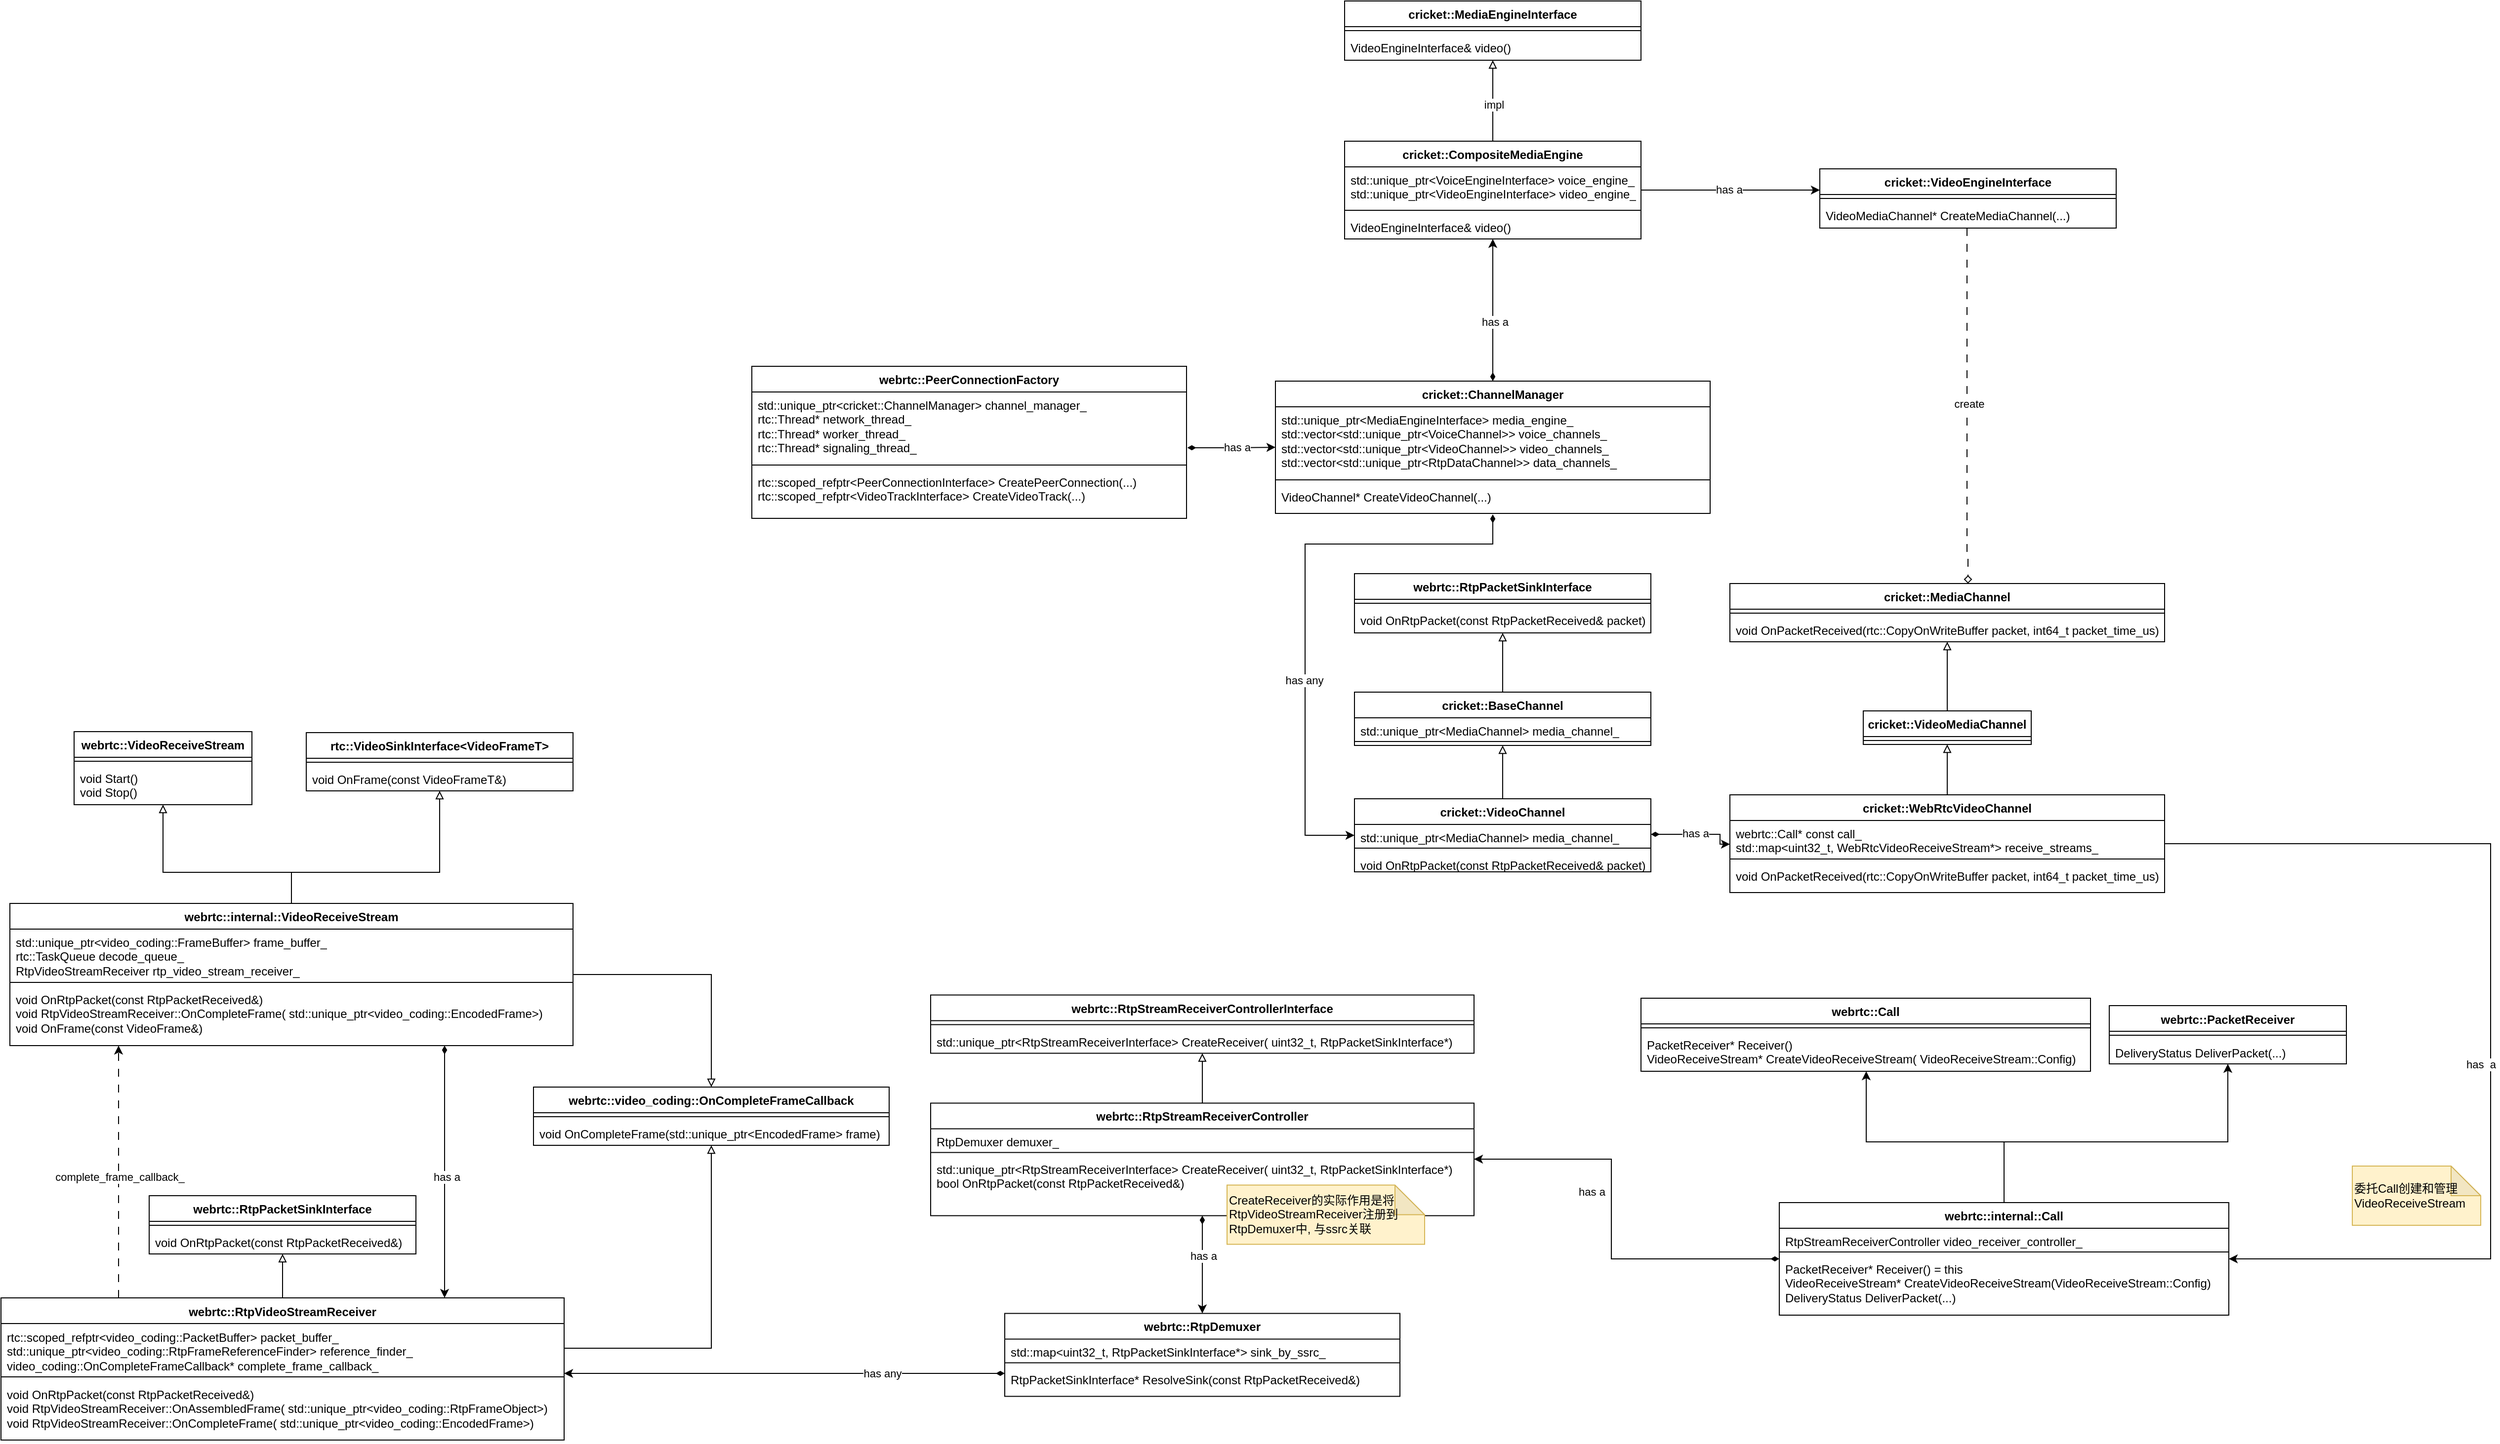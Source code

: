 <mxfile version="21.2.9" type="github">
  <diagram name="第 1 页" id="-tK0qdE_xn-idY1MhBAk">
    <mxGraphModel dx="2069" dy="1907" grid="1" gridSize="10" guides="1" tooltips="1" connect="1" arrows="1" fold="1" page="1" pageScale="1" pageWidth="827" pageHeight="1169" math="0" shadow="0">
      <root>
        <mxCell id="0" />
        <mxCell id="1" parent="0" />
        <mxCell id="V9ZXL9sI9dffzzBTyex4-1" value="webrtc::PeerConnectionFactory" style="swimlane;fontStyle=1;align=center;verticalAlign=top;childLayout=stackLayout;horizontal=1;startSize=26;horizontalStack=0;resizeParent=1;resizeParentMax=0;resizeLast=0;collapsible=1;marginBottom=0;whiteSpace=wrap;html=1;" vertex="1" parent="1">
          <mxGeometry x="80" y="170" width="440" height="154" as="geometry" />
        </mxCell>
        <mxCell id="V9ZXL9sI9dffzzBTyex4-2" value="std::unique_ptr&amp;lt;cricket::ChannelManager&amp;gt; channel_manager_&lt;br&gt;rtc::Thread* network_thread_&lt;br&gt;rtc::Thread* worker_thread_&lt;br&gt;rtc::Thread* signaling_thread_" style="text;strokeColor=none;fillColor=none;align=left;verticalAlign=top;spacingLeft=4;spacingRight=4;overflow=hidden;rotatable=0;points=[[0,0.5],[1,0.5]];portConstraint=eastwest;whiteSpace=wrap;html=1;rotation=0;" vertex="1" parent="V9ZXL9sI9dffzzBTyex4-1">
          <mxGeometry y="26" width="440" height="70" as="geometry" />
        </mxCell>
        <mxCell id="V9ZXL9sI9dffzzBTyex4-3" value="" style="line;strokeWidth=1;fillColor=none;align=left;verticalAlign=middle;spacingTop=-1;spacingLeft=3;spacingRight=3;rotatable=0;labelPosition=right;points=[];portConstraint=eastwest;strokeColor=inherit;" vertex="1" parent="V9ZXL9sI9dffzzBTyex4-1">
          <mxGeometry y="96" width="440" height="8" as="geometry" />
        </mxCell>
        <mxCell id="V9ZXL9sI9dffzzBTyex4-4" value="rtc::scoped_refptr&amp;lt;PeerConnectionInterface&amp;gt; CreatePeerConnection(...)&lt;br&gt;rtc::scoped_refptr&amp;lt;VideoTrackInterface&amp;gt; CreateVideoTrack(...)" style="text;strokeColor=none;fillColor=none;align=left;verticalAlign=top;spacingLeft=4;spacingRight=4;overflow=hidden;rotatable=0;points=[[0,0.5],[1,0.5]];portConstraint=eastwest;whiteSpace=wrap;html=1;rotation=0;" vertex="1" parent="V9ZXL9sI9dffzzBTyex4-1">
          <mxGeometry y="104" width="440" height="50" as="geometry" />
        </mxCell>
        <mxCell id="V9ZXL9sI9dffzzBTyex4-135" style="edgeStyle=orthogonalEdgeStyle;rounded=0;orthogonalLoop=1;jettySize=auto;html=1;startArrow=diamondThin;startFill=1;" edge="1" parent="1" source="V9ZXL9sI9dffzzBTyex4-5" target="V9ZXL9sI9dffzzBTyex4-123">
          <mxGeometry relative="1" as="geometry" />
        </mxCell>
        <mxCell id="V9ZXL9sI9dffzzBTyex4-136" value="has a" style="edgeLabel;html=1;align=center;verticalAlign=middle;resizable=0;points=[];" vertex="1" connectable="0" parent="V9ZXL9sI9dffzzBTyex4-135">
          <mxGeometry x="-0.146" y="-2" relative="1" as="geometry">
            <mxPoint y="1" as="offset" />
          </mxGeometry>
        </mxCell>
        <mxCell id="V9ZXL9sI9dffzzBTyex4-5" value="cricket::ChannelManager" style="swimlane;fontStyle=1;align=center;verticalAlign=top;childLayout=stackLayout;horizontal=1;startSize=26;horizontalStack=0;resizeParent=1;resizeParentMax=0;resizeLast=0;collapsible=1;marginBottom=0;whiteSpace=wrap;html=1;" vertex="1" parent="1">
          <mxGeometry x="610" y="185" width="440" height="134" as="geometry">
            <mxRectangle x="590" y="170" width="180" height="30" as="alternateBounds" />
          </mxGeometry>
        </mxCell>
        <mxCell id="V9ZXL9sI9dffzzBTyex4-6" value="std::unique_ptr&amp;lt;MediaEngineInterface&amp;gt; media_engine_&lt;br&gt;std::vector&amp;lt;std::unique_ptr&amp;lt;VoiceChannel&amp;gt;&amp;gt; voice_channels_ std::vector&amp;lt;std::unique_ptr&amp;lt;VideoChannel&amp;gt;&amp;gt; video_channels_ std::vector&amp;lt;std::unique_ptr&amp;lt;RtpDataChannel&amp;gt;&amp;gt; data_channels_" style="text;strokeColor=none;fillColor=none;align=left;verticalAlign=top;spacingLeft=4;spacingRight=4;overflow=hidden;rotatable=0;points=[[0,0.5],[1,0.5]];portConstraint=eastwest;whiteSpace=wrap;html=1;rotation=0;" vertex="1" parent="V9ZXL9sI9dffzzBTyex4-5">
          <mxGeometry y="26" width="440" height="70" as="geometry" />
        </mxCell>
        <mxCell id="V9ZXL9sI9dffzzBTyex4-7" value="" style="line;strokeWidth=1;fillColor=none;align=left;verticalAlign=middle;spacingTop=-1;spacingLeft=3;spacingRight=3;rotatable=0;labelPosition=right;points=[];portConstraint=eastwest;strokeColor=inherit;" vertex="1" parent="V9ZXL9sI9dffzzBTyex4-5">
          <mxGeometry y="96" width="440" height="8" as="geometry" />
        </mxCell>
        <mxCell id="V9ZXL9sI9dffzzBTyex4-8" value="VideoChannel* CreateVideoChannel(...)" style="text;strokeColor=none;fillColor=none;align=left;verticalAlign=top;spacingLeft=4;spacingRight=4;overflow=hidden;rotatable=0;points=[[0,0.5],[1,0.5]];portConstraint=eastwest;whiteSpace=wrap;html=1;rotation=0;" vertex="1" parent="V9ZXL9sI9dffzzBTyex4-5">
          <mxGeometry y="104" width="440" height="30" as="geometry" />
        </mxCell>
        <mxCell id="V9ZXL9sI9dffzzBTyex4-114" style="edgeStyle=orthogonalEdgeStyle;rounded=0;orthogonalLoop=1;jettySize=auto;html=1;endArrow=block;endFill=0;" edge="1" parent="1" source="V9ZXL9sI9dffzzBTyex4-9" target="V9ZXL9sI9dffzzBTyex4-26">
          <mxGeometry relative="1" as="geometry" />
        </mxCell>
        <mxCell id="V9ZXL9sI9dffzzBTyex4-9" value="cricket::BaseChannel" style="swimlane;fontStyle=1;align=center;verticalAlign=top;childLayout=stackLayout;horizontal=1;startSize=26;horizontalStack=0;resizeParent=1;resizeParentMax=0;resizeLast=0;collapsible=1;marginBottom=0;whiteSpace=wrap;html=1;rotation=0;" vertex="1" parent="1">
          <mxGeometry x="690" y="500" width="300" height="54" as="geometry">
            <mxRectangle x="590" y="170" width="180" height="30" as="alternateBounds" />
          </mxGeometry>
        </mxCell>
        <mxCell id="V9ZXL9sI9dffzzBTyex4-10" value="std::unique_ptr&amp;lt;MediaChannel&amp;gt; media_channel_" style="text;strokeColor=none;fillColor=none;align=left;verticalAlign=top;spacingLeft=4;spacingRight=4;overflow=hidden;rotatable=0;points=[[0,0.5],[1,0.5]];portConstraint=eastwest;whiteSpace=wrap;html=1;rotation=0;" vertex="1" parent="V9ZXL9sI9dffzzBTyex4-9">
          <mxGeometry y="26" width="300" height="20" as="geometry" />
        </mxCell>
        <mxCell id="V9ZXL9sI9dffzzBTyex4-11" value="" style="line;strokeWidth=1;fillColor=none;align=left;verticalAlign=middle;spacingTop=-1;spacingLeft=3;spacingRight=3;rotatable=0;labelPosition=right;points=[];portConstraint=eastwest;strokeColor=inherit;" vertex="1" parent="V9ZXL9sI9dffzzBTyex4-9">
          <mxGeometry y="46" width="300" height="8" as="geometry" />
        </mxCell>
        <mxCell id="V9ZXL9sI9dffzzBTyex4-26" value="webrtc::RtpPacketSinkInterface" style="swimlane;fontStyle=1;align=center;verticalAlign=top;childLayout=stackLayout;horizontal=1;startSize=26;horizontalStack=0;resizeParent=1;resizeParentMax=0;resizeLast=0;collapsible=1;marginBottom=0;whiteSpace=wrap;html=1;rotation=0;" vertex="1" parent="1">
          <mxGeometry x="690" y="380" width="300" height="60" as="geometry" />
        </mxCell>
        <mxCell id="V9ZXL9sI9dffzzBTyex4-28" value="" style="line;strokeWidth=1;fillColor=none;align=left;verticalAlign=middle;spacingTop=-1;spacingLeft=3;spacingRight=3;rotatable=0;labelPosition=right;points=[];portConstraint=eastwest;strokeColor=inherit;" vertex="1" parent="V9ZXL9sI9dffzzBTyex4-26">
          <mxGeometry y="26" width="300" height="8" as="geometry" />
        </mxCell>
        <mxCell id="V9ZXL9sI9dffzzBTyex4-29" value="void OnRtpPacket(const RtpPacketReceived&amp;amp; packet)" style="text;strokeColor=none;fillColor=none;align=left;verticalAlign=top;spacingLeft=4;spacingRight=4;overflow=hidden;rotatable=0;points=[[0,0.5],[1,0.5]];portConstraint=eastwest;whiteSpace=wrap;html=1;" vertex="1" parent="V9ZXL9sI9dffzzBTyex4-26">
          <mxGeometry y="34" width="300" height="26" as="geometry" />
        </mxCell>
        <mxCell id="V9ZXL9sI9dffzzBTyex4-42" value="cricket::MediaChannel" style="swimlane;fontStyle=1;align=center;verticalAlign=top;childLayout=stackLayout;horizontal=1;startSize=26;horizontalStack=0;resizeParent=1;resizeParentMax=0;resizeLast=0;collapsible=1;marginBottom=0;whiteSpace=wrap;html=1;rotation=0;" vertex="1" parent="1">
          <mxGeometry x="1070" y="390" width="440" height="59" as="geometry">
            <mxRectangle x="590" y="170" width="180" height="30" as="alternateBounds" />
          </mxGeometry>
        </mxCell>
        <mxCell id="V9ZXL9sI9dffzzBTyex4-44" value="" style="line;strokeWidth=1;fillColor=none;align=left;verticalAlign=middle;spacingTop=-1;spacingLeft=3;spacingRight=3;rotatable=0;labelPosition=right;points=[];portConstraint=eastwest;strokeColor=inherit;" vertex="1" parent="V9ZXL9sI9dffzzBTyex4-42">
          <mxGeometry y="26" width="440" height="8" as="geometry" />
        </mxCell>
        <mxCell id="V9ZXL9sI9dffzzBTyex4-45" value="void OnPacketReceived(rtc::CopyOnWriteBuffer packet, int64_t packet_time_us)" style="text;strokeColor=none;fillColor=none;align=left;verticalAlign=top;spacingLeft=4;spacingRight=4;overflow=hidden;rotatable=0;points=[[0,0.5],[1,0.5]];portConstraint=eastwest;whiteSpace=wrap;html=1;rotation=0;" vertex="1" parent="V9ZXL9sI9dffzzBTyex4-42">
          <mxGeometry y="34" width="440" height="25" as="geometry" />
        </mxCell>
        <mxCell id="V9ZXL9sI9dffzzBTyex4-145" style="edgeStyle=orthogonalEdgeStyle;rounded=0;orthogonalLoop=1;jettySize=auto;html=1;endArrow=block;endFill=0;" edge="1" parent="1" source="V9ZXL9sI9dffzzBTyex4-46" target="V9ZXL9sI9dffzzBTyex4-42">
          <mxGeometry relative="1" as="geometry" />
        </mxCell>
        <mxCell id="V9ZXL9sI9dffzzBTyex4-46" value="cricket::VideoMediaChannel" style="swimlane;fontStyle=1;align=center;verticalAlign=top;childLayout=stackLayout;horizontal=1;startSize=26;horizontalStack=0;resizeParent=1;resizeParentMax=0;resizeLast=0;collapsible=1;marginBottom=0;whiteSpace=wrap;html=1;rotation=0;" vertex="1" parent="1">
          <mxGeometry x="1205" y="519" width="170" height="34" as="geometry">
            <mxRectangle x="590" y="170" width="180" height="30" as="alternateBounds" />
          </mxGeometry>
        </mxCell>
        <mxCell id="V9ZXL9sI9dffzzBTyex4-47" value="" style="line;strokeWidth=1;fillColor=none;align=left;verticalAlign=middle;spacingTop=-1;spacingLeft=3;spacingRight=3;rotatable=0;labelPosition=right;points=[];portConstraint=eastwest;strokeColor=inherit;" vertex="1" parent="V9ZXL9sI9dffzzBTyex4-46">
          <mxGeometry y="26" width="170" height="8" as="geometry" />
        </mxCell>
        <mxCell id="V9ZXL9sI9dffzzBTyex4-55" value="webrtc::Call" style="swimlane;fontStyle=1;align=center;verticalAlign=top;childLayout=stackLayout;horizontal=1;startSize=26;horizontalStack=0;resizeParent=1;resizeParentMax=0;resizeLast=0;collapsible=1;marginBottom=0;whiteSpace=wrap;html=1;rotation=0;" vertex="1" parent="1">
          <mxGeometry x="980" y="810" width="455" height="74" as="geometry">
            <mxRectangle x="590" y="170" width="180" height="30" as="alternateBounds" />
          </mxGeometry>
        </mxCell>
        <mxCell id="V9ZXL9sI9dffzzBTyex4-56" value="" style="line;strokeWidth=1;fillColor=none;align=left;verticalAlign=middle;spacingTop=-1;spacingLeft=3;spacingRight=3;rotatable=0;labelPosition=right;points=[];portConstraint=eastwest;strokeColor=inherit;" vertex="1" parent="V9ZXL9sI9dffzzBTyex4-55">
          <mxGeometry y="26" width="455" height="8" as="geometry" />
        </mxCell>
        <mxCell id="V9ZXL9sI9dffzzBTyex4-57" value="PacketReceiver* Receiver()&lt;br&gt;VideoReceiveStream* CreateVideoReceiveStream( VideoReceiveStream::Config)" style="text;strokeColor=none;fillColor=none;align=left;verticalAlign=top;spacingLeft=4;spacingRight=4;overflow=hidden;rotatable=0;points=[[0,0.5],[1,0.5]];portConstraint=eastwest;whiteSpace=wrap;html=1;rotation=0;" vertex="1" parent="V9ZXL9sI9dffzzBTyex4-55">
          <mxGeometry y="34" width="455" height="40" as="geometry" />
        </mxCell>
        <mxCell id="V9ZXL9sI9dffzzBTyex4-143" style="edgeStyle=orthogonalEdgeStyle;rounded=0;orthogonalLoop=1;jettySize=auto;html=1;endArrow=block;endFill=0;" edge="1" parent="1" source="V9ZXL9sI9dffzzBTyex4-61" target="V9ZXL9sI9dffzzBTyex4-46">
          <mxGeometry relative="1" as="geometry" />
        </mxCell>
        <mxCell id="V9ZXL9sI9dffzzBTyex4-189" style="edgeStyle=orthogonalEdgeStyle;rounded=0;orthogonalLoop=1;jettySize=auto;html=1;" edge="1" parent="1" source="V9ZXL9sI9dffzzBTyex4-61" target="V9ZXL9sI9dffzzBTyex4-71">
          <mxGeometry relative="1" as="geometry">
            <Array as="points">
              <mxPoint x="1840" y="654" />
              <mxPoint x="1840" y="1074" />
            </Array>
          </mxGeometry>
        </mxCell>
        <mxCell id="V9ZXL9sI9dffzzBTyex4-190" value="has&amp;nbsp; a" style="edgeLabel;html=1;align=center;verticalAlign=middle;resizable=0;points=[];" vertex="1" connectable="0" parent="V9ZXL9sI9dffzzBTyex4-189">
          <mxGeometry x="0.092" y="-1" relative="1" as="geometry">
            <mxPoint x="-9" y="-1" as="offset" />
          </mxGeometry>
        </mxCell>
        <mxCell id="V9ZXL9sI9dffzzBTyex4-61" value="cricket::WebRtcVideoChannel" style="swimlane;fontStyle=1;align=center;verticalAlign=top;childLayout=stackLayout;horizontal=1;startSize=26;horizontalStack=0;resizeParent=1;resizeParentMax=0;resizeLast=0;collapsible=1;marginBottom=0;whiteSpace=wrap;html=1;" vertex="1" parent="1">
          <mxGeometry x="1070" y="604" width="440" height="99" as="geometry">
            <mxRectangle x="590" y="170" width="180" height="30" as="alternateBounds" />
          </mxGeometry>
        </mxCell>
        <mxCell id="V9ZXL9sI9dffzzBTyex4-62" value="webrtc::Call* const call_&lt;br&gt;std::map&amp;lt;uint32_t, WebRtcVideoReceiveStream*&amp;gt; receive_streams_" style="text;strokeColor=none;fillColor=none;align=left;verticalAlign=top;spacingLeft=4;spacingRight=4;overflow=hidden;rotatable=0;points=[[0,0.5],[1,0.5]];portConstraint=eastwest;whiteSpace=wrap;html=1;rotation=0;" vertex="1" parent="V9ZXL9sI9dffzzBTyex4-61">
          <mxGeometry y="26" width="440" height="35" as="geometry" />
        </mxCell>
        <mxCell id="V9ZXL9sI9dffzzBTyex4-63" value="" style="line;strokeWidth=1;fillColor=none;align=left;verticalAlign=middle;spacingTop=-1;spacingLeft=3;spacingRight=3;rotatable=0;labelPosition=right;points=[];portConstraint=eastwest;strokeColor=inherit;" vertex="1" parent="V9ZXL9sI9dffzzBTyex4-61">
          <mxGeometry y="61" width="440" height="8" as="geometry" />
        </mxCell>
        <mxCell id="V9ZXL9sI9dffzzBTyex4-64" value="void OnPacketReceived(rtc::CopyOnWriteBuffer packet, int64_t packet_time_us)" style="text;strokeColor=none;fillColor=none;align=left;verticalAlign=top;spacingLeft=4;spacingRight=4;overflow=hidden;rotatable=0;points=[[0,0.5],[1,0.5]];portConstraint=eastwest;whiteSpace=wrap;html=1;rotation=0;" vertex="1" parent="V9ZXL9sI9dffzzBTyex4-61">
          <mxGeometry y="69" width="440" height="30" as="geometry" />
        </mxCell>
        <mxCell id="V9ZXL9sI9dffzzBTyex4-68" value="webrtc::PacketReceiver" style="swimlane;fontStyle=1;align=center;verticalAlign=top;childLayout=stackLayout;horizontal=1;startSize=26;horizontalStack=0;resizeParent=1;resizeParentMax=0;resizeLast=0;collapsible=1;marginBottom=0;whiteSpace=wrap;html=1;rotation=0;" vertex="1" parent="1">
          <mxGeometry x="1454" y="817.5" width="240" height="59" as="geometry">
            <mxRectangle x="590" y="170" width="180" height="30" as="alternateBounds" />
          </mxGeometry>
        </mxCell>
        <mxCell id="V9ZXL9sI9dffzzBTyex4-69" value="" style="line;strokeWidth=1;fillColor=none;align=left;verticalAlign=middle;spacingTop=-1;spacingLeft=3;spacingRight=3;rotatable=0;labelPosition=right;points=[];portConstraint=eastwest;strokeColor=inherit;" vertex="1" parent="V9ZXL9sI9dffzzBTyex4-68">
          <mxGeometry y="26" width="240" height="8" as="geometry" />
        </mxCell>
        <mxCell id="V9ZXL9sI9dffzzBTyex4-70" value="DeliveryStatus DeliverPacket(...)" style="text;strokeColor=none;fillColor=none;align=left;verticalAlign=top;spacingLeft=4;spacingRight=4;overflow=hidden;rotatable=0;points=[[0,0.5],[1,0.5]];portConstraint=eastwest;whiteSpace=wrap;html=1;rotation=0;" vertex="1" parent="V9ZXL9sI9dffzzBTyex4-68">
          <mxGeometry y="34" width="240" height="25" as="geometry" />
        </mxCell>
        <mxCell id="V9ZXL9sI9dffzzBTyex4-175" style="edgeStyle=orthogonalEdgeStyle;rounded=0;orthogonalLoop=1;jettySize=auto;html=1;" edge="1" parent="1" source="V9ZXL9sI9dffzzBTyex4-71" target="V9ZXL9sI9dffzzBTyex4-55">
          <mxGeometry relative="1" as="geometry">
            <Array as="points">
              <mxPoint x="1348" y="955.5" />
              <mxPoint x="1208" y="955.5" />
            </Array>
          </mxGeometry>
        </mxCell>
        <mxCell id="V9ZXL9sI9dffzzBTyex4-176" style="edgeStyle=orthogonalEdgeStyle;rounded=0;orthogonalLoop=1;jettySize=auto;html=1;" edge="1" parent="1" source="V9ZXL9sI9dffzzBTyex4-71" target="V9ZXL9sI9dffzzBTyex4-68">
          <mxGeometry relative="1" as="geometry">
            <Array as="points">
              <mxPoint x="1348" y="955.5" />
              <mxPoint x="1574" y="955.5" />
            </Array>
          </mxGeometry>
        </mxCell>
        <mxCell id="V9ZXL9sI9dffzzBTyex4-187" style="edgeStyle=orthogonalEdgeStyle;rounded=0;orthogonalLoop=1;jettySize=auto;html=1;startArrow=diamondThin;startFill=1;" edge="1" parent="1" source="V9ZXL9sI9dffzzBTyex4-71" target="V9ZXL9sI9dffzzBTyex4-81">
          <mxGeometry relative="1" as="geometry">
            <Array as="points">
              <mxPoint x="950" y="1074" />
              <mxPoint x="950" y="973" />
            </Array>
          </mxGeometry>
        </mxCell>
        <mxCell id="V9ZXL9sI9dffzzBTyex4-188" value="has a" style="edgeLabel;html=1;align=center;verticalAlign=middle;resizable=0;points=[];" vertex="1" connectable="0" parent="V9ZXL9sI9dffzzBTyex4-187">
          <mxGeometry x="0.164" relative="1" as="geometry">
            <mxPoint x="-20" as="offset" />
          </mxGeometry>
        </mxCell>
        <mxCell id="V9ZXL9sI9dffzzBTyex4-71" value="webrtc::internal::Call" style="swimlane;fontStyle=1;align=center;verticalAlign=top;childLayout=stackLayout;horizontal=1;startSize=26;horizontalStack=0;resizeParent=1;resizeParentMax=0;resizeLast=0;collapsible=1;marginBottom=0;whiteSpace=wrap;html=1;rotation=0;" vertex="1" parent="1">
          <mxGeometry x="1120" y="1017" width="455" height="114" as="geometry">
            <mxRectangle x="590" y="170" width="180" height="30" as="alternateBounds" />
          </mxGeometry>
        </mxCell>
        <mxCell id="V9ZXL9sI9dffzzBTyex4-72" value="RtpStreamReceiverController video_receiver_controller_" style="text;strokeColor=none;fillColor=none;align=left;verticalAlign=top;spacingLeft=4;spacingRight=4;overflow=hidden;rotatable=0;points=[[0,0.5],[1,0.5]];portConstraint=eastwest;whiteSpace=wrap;html=1;rotation=0;" vertex="1" parent="V9ZXL9sI9dffzzBTyex4-71">
          <mxGeometry y="26" width="455" height="20" as="geometry" />
        </mxCell>
        <mxCell id="V9ZXL9sI9dffzzBTyex4-73" value="" style="line;strokeWidth=1;fillColor=none;align=left;verticalAlign=middle;spacingTop=-1;spacingLeft=3;spacingRight=3;rotatable=0;labelPosition=right;points=[];portConstraint=eastwest;strokeColor=inherit;" vertex="1" parent="V9ZXL9sI9dffzzBTyex4-71">
          <mxGeometry y="46" width="455" height="8" as="geometry" />
        </mxCell>
        <mxCell id="V9ZXL9sI9dffzzBTyex4-74" value="PacketReceiver* Receiver() = this&lt;br style=&quot;border-color: var(--border-color);&quot;&gt;VideoReceiveStream* CreateVideoReceiveStream(VideoReceiveStream::Config)&lt;br style=&quot;border-color: var(--border-color);&quot;&gt;DeliveryStatus DeliverPacket(...)" style="text;strokeColor=none;fillColor=none;align=left;verticalAlign=top;spacingLeft=4;spacingRight=4;overflow=hidden;rotatable=0;points=[[0,0.5],[1,0.5]];portConstraint=eastwest;whiteSpace=wrap;html=1;rotation=0;" vertex="1" parent="V9ZXL9sI9dffzzBTyex4-71">
          <mxGeometry y="54" width="455" height="60" as="geometry" />
        </mxCell>
        <mxCell id="V9ZXL9sI9dffzzBTyex4-75" value="webrtc::RtpStreamReceiverControllerInterface" style="swimlane;fontStyle=1;align=center;verticalAlign=top;childLayout=stackLayout;horizontal=1;startSize=26;horizontalStack=0;resizeParent=1;resizeParentMax=0;resizeLast=0;collapsible=1;marginBottom=0;whiteSpace=wrap;html=1;rotation=0;" vertex="1" parent="1">
          <mxGeometry x="261" y="806.75" width="550" height="59" as="geometry">
            <mxRectangle x="590" y="170" width="180" height="30" as="alternateBounds" />
          </mxGeometry>
        </mxCell>
        <mxCell id="V9ZXL9sI9dffzzBTyex4-76" value="" style="line;strokeWidth=1;fillColor=none;align=left;verticalAlign=middle;spacingTop=-1;spacingLeft=3;spacingRight=3;rotatable=0;labelPosition=right;points=[];portConstraint=eastwest;strokeColor=inherit;" vertex="1" parent="V9ZXL9sI9dffzzBTyex4-75">
          <mxGeometry y="26" width="550" height="8" as="geometry" />
        </mxCell>
        <mxCell id="V9ZXL9sI9dffzzBTyex4-77" value="std::unique_ptr&amp;lt;RtpStreamReceiverInterface&amp;gt; CreateReceiver( uint32_t, RtpPacketSinkInterface*)" style="text;strokeColor=none;fillColor=none;align=left;verticalAlign=top;spacingLeft=4;spacingRight=4;overflow=hidden;rotatable=0;points=[[0,0.5],[1,0.5]];portConstraint=eastwest;whiteSpace=wrap;html=1;rotation=0;" vertex="1" parent="V9ZXL9sI9dffzzBTyex4-75">
          <mxGeometry y="34" width="550" height="25" as="geometry" />
        </mxCell>
        <mxCell id="V9ZXL9sI9dffzzBTyex4-170" style="edgeStyle=orthogonalEdgeStyle;rounded=0;orthogonalLoop=1;jettySize=auto;html=1;endArrow=block;endFill=0;" edge="1" parent="1" source="V9ZXL9sI9dffzzBTyex4-81" target="V9ZXL9sI9dffzzBTyex4-75">
          <mxGeometry relative="1" as="geometry" />
        </mxCell>
        <mxCell id="V9ZXL9sI9dffzzBTyex4-182" style="edgeStyle=orthogonalEdgeStyle;rounded=0;orthogonalLoop=1;jettySize=auto;html=1;startArrow=diamondThin;startFill=1;endArrow=classic;endFill=1;" edge="1" parent="1" source="V9ZXL9sI9dffzzBTyex4-81" target="V9ZXL9sI9dffzzBTyex4-178">
          <mxGeometry relative="1" as="geometry" />
        </mxCell>
        <mxCell id="V9ZXL9sI9dffzzBTyex4-183" value="has a" style="edgeLabel;html=1;align=center;verticalAlign=middle;resizable=0;points=[];" vertex="1" connectable="0" parent="V9ZXL9sI9dffzzBTyex4-182">
          <mxGeometry x="-0.213" y="1" relative="1" as="geometry">
            <mxPoint y="1" as="offset" />
          </mxGeometry>
        </mxCell>
        <mxCell id="V9ZXL9sI9dffzzBTyex4-81" value="webrtc::RtpStreamReceiverController" style="swimlane;fontStyle=1;align=center;verticalAlign=top;childLayout=stackLayout;horizontal=1;startSize=26;horizontalStack=0;resizeParent=1;resizeParentMax=0;resizeLast=0;collapsible=1;marginBottom=0;whiteSpace=wrap;html=1;rotation=0;" vertex="1" parent="1">
          <mxGeometry x="261" y="916.25" width="550" height="114" as="geometry">
            <mxRectangle x="590" y="170" width="180" height="30" as="alternateBounds" />
          </mxGeometry>
        </mxCell>
        <mxCell id="V9ZXL9sI9dffzzBTyex4-82" value="RtpDemuxer demuxer_" style="text;strokeColor=none;fillColor=none;align=left;verticalAlign=top;spacingLeft=4;spacingRight=4;overflow=hidden;rotatable=0;points=[[0,0.5],[1,0.5]];portConstraint=eastwest;whiteSpace=wrap;html=1;rotation=0;" vertex="1" parent="V9ZXL9sI9dffzzBTyex4-81">
          <mxGeometry y="26" width="550" height="20" as="geometry" />
        </mxCell>
        <mxCell id="V9ZXL9sI9dffzzBTyex4-83" value="" style="line;strokeWidth=1;fillColor=none;align=left;verticalAlign=middle;spacingTop=-1;spacingLeft=3;spacingRight=3;rotatable=0;labelPosition=right;points=[];portConstraint=eastwest;strokeColor=inherit;" vertex="1" parent="V9ZXL9sI9dffzzBTyex4-81">
          <mxGeometry y="46" width="550" height="8" as="geometry" />
        </mxCell>
        <mxCell id="V9ZXL9sI9dffzzBTyex4-84" value="std::unique_ptr&amp;lt;RtpStreamReceiverInterface&amp;gt; CreateReceiver( uint32_t, RtpPacketSinkInterface*)&lt;br&gt;bool OnRtpPacket(const RtpPacketReceived&amp;amp;)" style="text;strokeColor=none;fillColor=none;align=left;verticalAlign=top;spacingLeft=4;spacingRight=4;overflow=hidden;rotatable=0;points=[[0,0.5],[1,0.5]];portConstraint=eastwest;whiteSpace=wrap;html=1;rotation=0;" vertex="1" parent="V9ZXL9sI9dffzzBTyex4-81">
          <mxGeometry y="54" width="550" height="60" as="geometry" />
        </mxCell>
        <mxCell id="V9ZXL9sI9dffzzBTyex4-88" value="&lt;div style=&quot;&quot;&gt;&lt;span style=&quot;background-color: initial;&quot;&gt;CreateReceiver的实际作用是将&lt;/span&gt;&lt;/div&gt;RtpVideoStreamReceiver注册到RtpDemuxer中, 与ssrc关联" style="shape=note;whiteSpace=wrap;html=1;backgroundOutline=1;darkOpacity=0.05;rotation=0;align=left;fillColor=#fff2cc;strokeColor=#d6b656;" vertex="1" parent="1">
          <mxGeometry x="561" y="999.25" width="200" height="60" as="geometry" />
        </mxCell>
        <mxCell id="V9ZXL9sI9dffzzBTyex4-89" value="webrtc::RtpPacketSinkInterface" style="swimlane;fontStyle=1;align=center;verticalAlign=top;childLayout=stackLayout;horizontal=1;startSize=26;horizontalStack=0;resizeParent=1;resizeParentMax=0;resizeLast=0;collapsible=1;marginBottom=0;whiteSpace=wrap;html=1;rotation=0;" vertex="1" parent="1">
          <mxGeometry x="-530" y="1010" width="270" height="59" as="geometry">
            <mxRectangle x="590" y="170" width="180" height="30" as="alternateBounds" />
          </mxGeometry>
        </mxCell>
        <mxCell id="V9ZXL9sI9dffzzBTyex4-90" value="" style="line;strokeWidth=1;fillColor=none;align=left;verticalAlign=middle;spacingTop=-1;spacingLeft=3;spacingRight=3;rotatable=0;labelPosition=right;points=[];portConstraint=eastwest;strokeColor=inherit;" vertex="1" parent="V9ZXL9sI9dffzzBTyex4-89">
          <mxGeometry y="26" width="270" height="8" as="geometry" />
        </mxCell>
        <mxCell id="V9ZXL9sI9dffzzBTyex4-91" value="void OnRtpPacket(const RtpPacketReceived&amp;amp;)" style="text;strokeColor=none;fillColor=none;align=left;verticalAlign=top;spacingLeft=4;spacingRight=4;overflow=hidden;rotatable=0;points=[[0,0.5],[1,0.5]];portConstraint=eastwest;whiteSpace=wrap;html=1;rotation=0;" vertex="1" parent="V9ZXL9sI9dffzzBTyex4-89">
          <mxGeometry y="34" width="270" height="25" as="geometry" />
        </mxCell>
        <mxCell id="V9ZXL9sI9dffzzBTyex4-199" style="edgeStyle=orthogonalEdgeStyle;rounded=0;orthogonalLoop=1;jettySize=auto;html=1;endArrow=block;endFill=0;" edge="1" parent="1" source="V9ZXL9sI9dffzzBTyex4-92" target="V9ZXL9sI9dffzzBTyex4-89">
          <mxGeometry relative="1" as="geometry" />
        </mxCell>
        <mxCell id="V9ZXL9sI9dffzzBTyex4-200" style="edgeStyle=orthogonalEdgeStyle;rounded=0;orthogonalLoop=1;jettySize=auto;html=1;dashed=1;dashPattern=8 8;" edge="1" parent="1" source="V9ZXL9sI9dffzzBTyex4-92" target="V9ZXL9sI9dffzzBTyex4-97">
          <mxGeometry relative="1" as="geometry">
            <Array as="points">
              <mxPoint x="-561" y="880" />
              <mxPoint x="-561" y="880" />
            </Array>
          </mxGeometry>
        </mxCell>
        <mxCell id="V9ZXL9sI9dffzzBTyex4-201" value="complete_frame_callback_" style="edgeLabel;html=1;align=center;verticalAlign=middle;resizable=0;points=[];" vertex="1" connectable="0" parent="V9ZXL9sI9dffzzBTyex4-200">
          <mxGeometry x="-0.036" y="-1" relative="1" as="geometry">
            <mxPoint as="offset" />
          </mxGeometry>
        </mxCell>
        <mxCell id="V9ZXL9sI9dffzzBTyex4-92" value="webrtc::RtpVideoStreamReceiver" style="swimlane;fontStyle=1;align=center;verticalAlign=top;childLayout=stackLayout;horizontal=1;startSize=26;horizontalStack=0;resizeParent=1;resizeParentMax=0;resizeLast=0;collapsible=1;marginBottom=0;whiteSpace=wrap;html=1;rotation=0;" vertex="1" parent="1">
          <mxGeometry x="-680" y="1113.5" width="570" height="144" as="geometry">
            <mxRectangle x="590" y="170" width="180" height="30" as="alternateBounds" />
          </mxGeometry>
        </mxCell>
        <mxCell id="V9ZXL9sI9dffzzBTyex4-93" value="rtc::scoped_refptr&amp;lt;video_coding::PacketBuffer&amp;gt; packet_buffer_&lt;br&gt;std::unique_ptr&amp;lt;video_coding::RtpFrameReferenceFinder&amp;gt; reference_finder_&lt;br&gt;video_coding::OnCompleteFrameCallback* complete_frame_callback_" style="text;strokeColor=none;fillColor=none;align=left;verticalAlign=top;spacingLeft=4;spacingRight=4;overflow=hidden;rotatable=0;points=[[0,0.5],[1,0.5]];portConstraint=eastwest;whiteSpace=wrap;html=1;rotation=0;" vertex="1" parent="V9ZXL9sI9dffzzBTyex4-92">
          <mxGeometry y="26" width="570" height="50" as="geometry" />
        </mxCell>
        <mxCell id="V9ZXL9sI9dffzzBTyex4-94" value="" style="line;strokeWidth=1;fillColor=none;align=left;verticalAlign=middle;spacingTop=-1;spacingLeft=3;spacingRight=3;rotatable=0;labelPosition=right;points=[];portConstraint=eastwest;strokeColor=inherit;" vertex="1" parent="V9ZXL9sI9dffzzBTyex4-92">
          <mxGeometry y="76" width="570" height="8" as="geometry" />
        </mxCell>
        <mxCell id="V9ZXL9sI9dffzzBTyex4-95" value="void OnRtpPacket(const RtpPacketReceived&amp;amp;)&lt;br&gt;void RtpVideoStreamReceiver::OnAssembledFrame( std::unique_ptr&amp;lt;video_coding::RtpFrameObject&amp;gt;)&lt;br&gt;void RtpVideoStreamReceiver::OnCompleteFrame( std::unique_ptr&amp;lt;video_coding::EncodedFrame&amp;gt;)" style="text;strokeColor=none;fillColor=none;align=left;verticalAlign=top;spacingLeft=4;spacingRight=4;overflow=hidden;rotatable=0;points=[[0,0.5],[1,0.5]];portConstraint=eastwest;whiteSpace=wrap;html=1;rotation=0;" vertex="1" parent="V9ZXL9sI9dffzzBTyex4-92">
          <mxGeometry y="84" width="570" height="60" as="geometry" />
        </mxCell>
        <mxCell id="V9ZXL9sI9dffzzBTyex4-159" style="edgeStyle=orthogonalEdgeStyle;rounded=0;orthogonalLoop=1;jettySize=auto;html=1;endArrow=block;endFill=0;" edge="1" parent="1" source="V9ZXL9sI9dffzzBTyex4-97" target="V9ZXL9sI9dffzzBTyex4-149">
          <mxGeometry relative="1" as="geometry">
            <Array as="points">
              <mxPoint x="-386" y="682.5" />
              <mxPoint x="-516" y="682.5" />
            </Array>
          </mxGeometry>
        </mxCell>
        <mxCell id="V9ZXL9sI9dffzzBTyex4-162" style="edgeStyle=orthogonalEdgeStyle;rounded=0;orthogonalLoop=1;jettySize=auto;html=1;endArrow=block;endFill=0;" edge="1" parent="1" source="V9ZXL9sI9dffzzBTyex4-97" target="V9ZXL9sI9dffzzBTyex4-104">
          <mxGeometry relative="1" as="geometry">
            <Array as="points">
              <mxPoint x="-386" y="682.5" />
              <mxPoint x="-236" y="682.5" />
            </Array>
          </mxGeometry>
        </mxCell>
        <mxCell id="V9ZXL9sI9dffzzBTyex4-202" style="edgeStyle=orthogonalEdgeStyle;rounded=0;orthogonalLoop=1;jettySize=auto;html=1;startArrow=diamondThin;startFill=1;" edge="1" parent="1" source="V9ZXL9sI9dffzzBTyex4-97" target="V9ZXL9sI9dffzzBTyex4-92">
          <mxGeometry relative="1" as="geometry">
            <Array as="points">
              <mxPoint x="-231" y="860" />
              <mxPoint x="-231" y="860" />
            </Array>
          </mxGeometry>
        </mxCell>
        <mxCell id="V9ZXL9sI9dffzzBTyex4-203" value="has a" style="edgeLabel;html=1;align=center;verticalAlign=middle;resizable=0;points=[];" vertex="1" connectable="0" parent="V9ZXL9sI9dffzzBTyex4-202">
          <mxGeometry x="0.036" y="2" relative="1" as="geometry">
            <mxPoint as="offset" />
          </mxGeometry>
        </mxCell>
        <mxCell id="V9ZXL9sI9dffzzBTyex4-204" style="edgeStyle=orthogonalEdgeStyle;rounded=0;orthogonalLoop=1;jettySize=auto;html=1;endArrow=block;endFill=0;" edge="1" parent="1" source="V9ZXL9sI9dffzzBTyex4-97" target="V9ZXL9sI9dffzzBTyex4-101">
          <mxGeometry relative="1" as="geometry">
            <Array as="points">
              <mxPoint x="39" y="786" />
            </Array>
          </mxGeometry>
        </mxCell>
        <mxCell id="V9ZXL9sI9dffzzBTyex4-97" value="webrtc::internal::VideoReceiveStream" style="swimlane;fontStyle=1;align=center;verticalAlign=top;childLayout=stackLayout;horizontal=1;startSize=26;horizontalStack=0;resizeParent=1;resizeParentMax=0;resizeLast=0;collapsible=1;marginBottom=0;whiteSpace=wrap;html=1;rotation=0;" vertex="1" parent="1">
          <mxGeometry x="-671" y="714" width="570" height="144" as="geometry">
            <mxRectangle x="590" y="170" width="180" height="30" as="alternateBounds" />
          </mxGeometry>
        </mxCell>
        <mxCell id="V9ZXL9sI9dffzzBTyex4-98" value="std::unique_ptr&amp;lt;video_coding::FrameBuffer&amp;gt; frame_buffer_&lt;br&gt;rtc::TaskQueue decode_queue_&lt;br&gt;RtpVideoStreamReceiver rtp_video_stream_receiver_" style="text;strokeColor=none;fillColor=none;align=left;verticalAlign=top;spacingLeft=4;spacingRight=4;overflow=hidden;rotatable=0;points=[[0,0.5],[1,0.5]];portConstraint=eastwest;whiteSpace=wrap;html=1;rotation=0;" vertex="1" parent="V9ZXL9sI9dffzzBTyex4-97">
          <mxGeometry y="26" width="570" height="50" as="geometry" />
        </mxCell>
        <mxCell id="V9ZXL9sI9dffzzBTyex4-99" value="" style="line;strokeWidth=1;fillColor=none;align=left;verticalAlign=middle;spacingTop=-1;spacingLeft=3;spacingRight=3;rotatable=0;labelPosition=right;points=[];portConstraint=eastwest;strokeColor=inherit;" vertex="1" parent="V9ZXL9sI9dffzzBTyex4-97">
          <mxGeometry y="76" width="570" height="8" as="geometry" />
        </mxCell>
        <mxCell id="V9ZXL9sI9dffzzBTyex4-100" value="void OnRtpPacket(const RtpPacketReceived&amp;amp;)&lt;br&gt;void RtpVideoStreamReceiver::OnCompleteFrame( std::unique_ptr&amp;lt;video_coding::EncodedFrame&amp;gt;)&lt;br&gt;void OnFrame(const VideoFrame&amp;amp;)" style="text;strokeColor=none;fillColor=none;align=left;verticalAlign=top;spacingLeft=4;spacingRight=4;overflow=hidden;rotatable=0;points=[[0,0.5],[1,0.5]];portConstraint=eastwest;whiteSpace=wrap;html=1;rotation=0;" vertex="1" parent="V9ZXL9sI9dffzzBTyex4-97">
          <mxGeometry y="84" width="570" height="60" as="geometry" />
        </mxCell>
        <mxCell id="V9ZXL9sI9dffzzBTyex4-101" value="webrtc::video_coding::OnCompleteFrameCallback" style="swimlane;fontStyle=1;align=center;verticalAlign=top;childLayout=stackLayout;horizontal=1;startSize=26;horizontalStack=0;resizeParent=1;resizeParentMax=0;resizeLast=0;collapsible=1;marginBottom=0;whiteSpace=wrap;html=1;rotation=0;" vertex="1" parent="1">
          <mxGeometry x="-141" y="900" width="360" height="59" as="geometry">
            <mxRectangle x="590" y="170" width="180" height="30" as="alternateBounds" />
          </mxGeometry>
        </mxCell>
        <mxCell id="V9ZXL9sI9dffzzBTyex4-102" value="" style="line;strokeWidth=1;fillColor=none;align=left;verticalAlign=middle;spacingTop=-1;spacingLeft=3;spacingRight=3;rotatable=0;labelPosition=right;points=[];portConstraint=eastwest;strokeColor=inherit;" vertex="1" parent="V9ZXL9sI9dffzzBTyex4-101">
          <mxGeometry y="26" width="360" height="8" as="geometry" />
        </mxCell>
        <mxCell id="V9ZXL9sI9dffzzBTyex4-103" value="void OnCompleteFrame(std::unique_ptr&amp;lt;EncodedFrame&amp;gt; frame)" style="text;strokeColor=none;fillColor=none;align=left;verticalAlign=top;spacingLeft=4;spacingRight=4;overflow=hidden;rotatable=0;points=[[0,0.5],[1,0.5]];portConstraint=eastwest;whiteSpace=wrap;html=1;rotation=0;" vertex="1" parent="V9ZXL9sI9dffzzBTyex4-101">
          <mxGeometry y="34" width="360" height="25" as="geometry" />
        </mxCell>
        <mxCell id="V9ZXL9sI9dffzzBTyex4-104" value="rtc::VideoSinkInterface&amp;lt;VideoFrameT&amp;gt;" style="swimlane;fontStyle=1;align=center;verticalAlign=top;childLayout=stackLayout;horizontal=1;startSize=26;horizontalStack=0;resizeParent=1;resizeParentMax=0;resizeLast=0;collapsible=1;marginBottom=0;whiteSpace=wrap;html=1;rotation=0;" vertex="1" parent="1">
          <mxGeometry x="-371" y="541" width="270" height="59" as="geometry">
            <mxRectangle x="590" y="170" width="180" height="30" as="alternateBounds" />
          </mxGeometry>
        </mxCell>
        <mxCell id="V9ZXL9sI9dffzzBTyex4-105" value="" style="line;strokeWidth=1;fillColor=none;align=left;verticalAlign=middle;spacingTop=-1;spacingLeft=3;spacingRight=3;rotatable=0;labelPosition=right;points=[];portConstraint=eastwest;strokeColor=inherit;" vertex="1" parent="V9ZXL9sI9dffzzBTyex4-104">
          <mxGeometry y="26" width="270" height="8" as="geometry" />
        </mxCell>
        <mxCell id="V9ZXL9sI9dffzzBTyex4-106" value="void OnFrame(const VideoFrameT&amp;amp;)" style="text;strokeColor=none;fillColor=none;align=left;verticalAlign=top;spacingLeft=4;spacingRight=4;overflow=hidden;rotatable=0;points=[[0,0.5],[1,0.5]];portConstraint=eastwest;whiteSpace=wrap;html=1;rotation=0;" vertex="1" parent="V9ZXL9sI9dffzzBTyex4-104">
          <mxGeometry y="34" width="270" height="25" as="geometry" />
        </mxCell>
        <mxCell id="V9ZXL9sI9dffzzBTyex4-107" style="edgeStyle=orthogonalEdgeStyle;rounded=0;orthogonalLoop=1;jettySize=auto;html=1;exitX=1.002;exitY=0.807;exitDx=0;exitDy=0;exitPerimeter=0;endArrow=classic;endFill=1;startArrow=diamondThin;startFill=1;strokeColor=#000000;" edge="1" parent="1" source="V9ZXL9sI9dffzzBTyex4-2" target="V9ZXL9sI9dffzzBTyex4-5">
          <mxGeometry relative="1" as="geometry" />
        </mxCell>
        <mxCell id="V9ZXL9sI9dffzzBTyex4-108" value="has a" style="edgeLabel;html=1;align=center;verticalAlign=middle;resizable=0;points=[];" vertex="1" connectable="0" parent="V9ZXL9sI9dffzzBTyex4-107">
          <mxGeometry x="0.124" y="1" relative="1" as="geometry">
            <mxPoint y="1" as="offset" />
          </mxGeometry>
        </mxCell>
        <mxCell id="V9ZXL9sI9dffzzBTyex4-113" style="edgeStyle=orthogonalEdgeStyle;rounded=0;orthogonalLoop=1;jettySize=auto;html=1;endArrow=block;endFill=0;" edge="1" parent="1" source="V9ZXL9sI9dffzzBTyex4-109" target="V9ZXL9sI9dffzzBTyex4-9">
          <mxGeometry relative="1" as="geometry" />
        </mxCell>
        <mxCell id="V9ZXL9sI9dffzzBTyex4-109" value="cricket::VideoChannel" style="swimlane;fontStyle=1;align=center;verticalAlign=top;childLayout=stackLayout;horizontal=1;startSize=26;horizontalStack=0;resizeParent=1;resizeParentMax=0;resizeLast=0;collapsible=1;marginBottom=0;whiteSpace=wrap;html=1;rotation=0;" vertex="1" parent="1">
          <mxGeometry x="690" y="608" width="300" height="74" as="geometry">
            <mxRectangle x="590" y="170" width="180" height="30" as="alternateBounds" />
          </mxGeometry>
        </mxCell>
        <mxCell id="V9ZXL9sI9dffzzBTyex4-110" value="std::unique_ptr&amp;lt;MediaChannel&amp;gt; media_channel_" style="text;strokeColor=none;fillColor=none;align=left;verticalAlign=top;spacingLeft=4;spacingRight=4;overflow=hidden;rotatable=0;points=[[0,0.5],[1,0.5]];portConstraint=eastwest;whiteSpace=wrap;html=1;rotation=0;" vertex="1" parent="V9ZXL9sI9dffzzBTyex4-109">
          <mxGeometry y="26" width="300" height="20" as="geometry" />
        </mxCell>
        <mxCell id="V9ZXL9sI9dffzzBTyex4-111" value="" style="line;strokeWidth=1;fillColor=none;align=left;verticalAlign=middle;spacingTop=-1;spacingLeft=3;spacingRight=3;rotatable=0;labelPosition=right;points=[];portConstraint=eastwest;strokeColor=inherit;" vertex="1" parent="V9ZXL9sI9dffzzBTyex4-109">
          <mxGeometry y="46" width="300" height="8" as="geometry" />
        </mxCell>
        <mxCell id="V9ZXL9sI9dffzzBTyex4-112" value="void OnRtpPacket(const RtpPacketReceived&amp;amp; packet)" style="text;strokeColor=none;fillColor=none;align=left;verticalAlign=top;spacingLeft=4;spacingRight=4;overflow=hidden;rotatable=0;points=[[0,0.5],[1,0.5]];portConstraint=eastwest;whiteSpace=wrap;html=1;rotation=0;" vertex="1" parent="V9ZXL9sI9dffzzBTyex4-109">
          <mxGeometry y="54" width="300" height="20" as="geometry" />
        </mxCell>
        <mxCell id="V9ZXL9sI9dffzzBTyex4-115" style="edgeStyle=orthogonalEdgeStyle;rounded=0;orthogonalLoop=1;jettySize=auto;html=1;endArrow=classic;endFill=1;startArrow=diamondThin;startFill=1;" edge="1" parent="1" target="V9ZXL9sI9dffzzBTyex4-109">
          <mxGeometry relative="1" as="geometry">
            <mxPoint x="830" y="320" as="sourcePoint" />
            <Array as="points">
              <mxPoint x="830" y="350" />
              <mxPoint x="640" y="350" />
              <mxPoint x="640" y="645" />
            </Array>
          </mxGeometry>
        </mxCell>
        <mxCell id="V9ZXL9sI9dffzzBTyex4-116" value="has any" style="edgeLabel;html=1;align=center;verticalAlign=middle;resizable=0;points=[];" vertex="1" connectable="0" parent="V9ZXL9sI9dffzzBTyex4-115">
          <mxGeometry x="0.061" y="-1" relative="1" as="geometry">
            <mxPoint y="58" as="offset" />
          </mxGeometry>
        </mxCell>
        <mxCell id="V9ZXL9sI9dffzzBTyex4-117" value="cricket::MediaEngineInterface" style="swimlane;fontStyle=1;align=center;verticalAlign=top;childLayout=stackLayout;horizontal=1;startSize=26;horizontalStack=0;resizeParent=1;resizeParentMax=0;resizeLast=0;collapsible=1;marginBottom=0;whiteSpace=wrap;html=1;rotation=0;" vertex="1" parent="1">
          <mxGeometry x="680" y="-200" width="300" height="60" as="geometry" />
        </mxCell>
        <mxCell id="V9ZXL9sI9dffzzBTyex4-118" value="" style="line;strokeWidth=1;fillColor=none;align=left;verticalAlign=middle;spacingTop=-1;spacingLeft=3;spacingRight=3;rotatable=0;labelPosition=right;points=[];portConstraint=eastwest;strokeColor=inherit;" vertex="1" parent="V9ZXL9sI9dffzzBTyex4-117">
          <mxGeometry y="26" width="300" height="8" as="geometry" />
        </mxCell>
        <mxCell id="V9ZXL9sI9dffzzBTyex4-119" value="VideoEngineInterface&amp;amp;&amp;nbsp;video()" style="text;strokeColor=none;fillColor=none;align=left;verticalAlign=top;spacingLeft=4;spacingRight=4;overflow=hidden;rotatable=0;points=[[0,0.5],[1,0.5]];portConstraint=eastwest;whiteSpace=wrap;html=1;" vertex="1" parent="V9ZXL9sI9dffzzBTyex4-117">
          <mxGeometry y="34" width="300" height="26" as="geometry" />
        </mxCell>
        <mxCell id="V9ZXL9sI9dffzzBTyex4-137" style="edgeStyle=orthogonalEdgeStyle;rounded=0;orthogonalLoop=1;jettySize=auto;html=1;endArrow=block;endFill=0;" edge="1" parent="1" source="V9ZXL9sI9dffzzBTyex4-123" target="V9ZXL9sI9dffzzBTyex4-117">
          <mxGeometry relative="1" as="geometry" />
        </mxCell>
        <mxCell id="V9ZXL9sI9dffzzBTyex4-138" value="impl" style="edgeLabel;html=1;align=center;verticalAlign=middle;resizable=0;points=[];" vertex="1" connectable="0" parent="V9ZXL9sI9dffzzBTyex4-137">
          <mxGeometry x="-0.085" y="-1" relative="1" as="geometry">
            <mxPoint as="offset" />
          </mxGeometry>
        </mxCell>
        <mxCell id="V9ZXL9sI9dffzzBTyex4-153" style="edgeStyle=orthogonalEdgeStyle;rounded=0;orthogonalLoop=1;jettySize=auto;html=1;" edge="1" parent="1" source="V9ZXL9sI9dffzzBTyex4-123" target="V9ZXL9sI9dffzzBTyex4-127">
          <mxGeometry relative="1" as="geometry">
            <Array as="points">
              <mxPoint x="1110" y="-8" />
              <mxPoint x="1110" y="-8" />
            </Array>
          </mxGeometry>
        </mxCell>
        <mxCell id="V9ZXL9sI9dffzzBTyex4-154" value="has a" style="edgeLabel;html=1;align=center;verticalAlign=middle;resizable=0;points=[];" vertex="1" connectable="0" parent="V9ZXL9sI9dffzzBTyex4-153">
          <mxGeometry x="-0.135" y="1" relative="1" as="geometry">
            <mxPoint x="10" as="offset" />
          </mxGeometry>
        </mxCell>
        <mxCell id="V9ZXL9sI9dffzzBTyex4-123" value="cricket::CompositeMediaEngine" style="swimlane;fontStyle=1;align=center;verticalAlign=top;childLayout=stackLayout;horizontal=1;startSize=26;horizontalStack=0;resizeParent=1;resizeParentMax=0;resizeLast=0;collapsible=1;marginBottom=0;whiteSpace=wrap;html=1;rotation=0;" vertex="1" parent="1">
          <mxGeometry x="680" y="-58" width="300" height="99" as="geometry">
            <mxRectangle x="590" y="170" width="180" height="30" as="alternateBounds" />
          </mxGeometry>
        </mxCell>
        <mxCell id="V9ZXL9sI9dffzzBTyex4-124" value="std::unique_ptr&amp;lt;VoiceEngineInterface&amp;gt; voice_engine_&lt;br&gt;std::unique_ptr&amp;lt;VideoEngineInterface&amp;gt; video_engine_" style="text;strokeColor=none;fillColor=none;align=left;verticalAlign=top;spacingLeft=4;spacingRight=4;overflow=hidden;rotatable=0;points=[[0,0.5],[1,0.5]];portConstraint=eastwest;whiteSpace=wrap;html=1;rotation=0;" vertex="1" parent="V9ZXL9sI9dffzzBTyex4-123">
          <mxGeometry y="26" width="300" height="40" as="geometry" />
        </mxCell>
        <mxCell id="V9ZXL9sI9dffzzBTyex4-125" value="" style="line;strokeWidth=1;fillColor=none;align=left;verticalAlign=middle;spacingTop=-1;spacingLeft=3;spacingRight=3;rotatable=0;labelPosition=right;points=[];portConstraint=eastwest;strokeColor=inherit;" vertex="1" parent="V9ZXL9sI9dffzzBTyex4-123">
          <mxGeometry y="66" width="300" height="8" as="geometry" />
        </mxCell>
        <mxCell id="V9ZXL9sI9dffzzBTyex4-126" value="VideoEngineInterface&amp;amp;&amp;nbsp;video()" style="text;strokeColor=none;fillColor=none;align=left;verticalAlign=top;spacingLeft=4;spacingRight=4;overflow=hidden;rotatable=0;points=[[0,0.5],[1,0.5]];portConstraint=eastwest;whiteSpace=wrap;html=1;rotation=0;" vertex="1" parent="V9ZXL9sI9dffzzBTyex4-123">
          <mxGeometry y="74" width="300" height="25" as="geometry" />
        </mxCell>
        <mxCell id="V9ZXL9sI9dffzzBTyex4-155" style="edgeStyle=orthogonalEdgeStyle;rounded=0;orthogonalLoop=1;jettySize=auto;html=1;dashed=1;dashPattern=8 8;endArrow=diamond;endFill=0;" edge="1" parent="1" source="V9ZXL9sI9dffzzBTyex4-127" target="V9ZXL9sI9dffzzBTyex4-42">
          <mxGeometry relative="1" as="geometry">
            <Array as="points">
              <mxPoint x="1310" y="361" />
              <mxPoint x="1311" y="361" />
            </Array>
          </mxGeometry>
        </mxCell>
        <mxCell id="V9ZXL9sI9dffzzBTyex4-156" value="create" style="edgeLabel;html=1;align=center;verticalAlign=middle;resizable=0;points=[];" vertex="1" connectable="0" parent="V9ZXL9sI9dffzzBTyex4-155">
          <mxGeometry x="-0.02" y="2" relative="1" as="geometry">
            <mxPoint y="1" as="offset" />
          </mxGeometry>
        </mxCell>
        <mxCell id="V9ZXL9sI9dffzzBTyex4-127" value="cricket::VideoEngineInterface" style="swimlane;fontStyle=1;align=center;verticalAlign=top;childLayout=stackLayout;horizontal=1;startSize=26;horizontalStack=0;resizeParent=1;resizeParentMax=0;resizeLast=0;collapsible=1;marginBottom=0;whiteSpace=wrap;html=1;rotation=0;" vertex="1" parent="1">
          <mxGeometry x="1161" y="-30" width="300" height="60" as="geometry" />
        </mxCell>
        <mxCell id="V9ZXL9sI9dffzzBTyex4-128" value="" style="line;strokeWidth=1;fillColor=none;align=left;verticalAlign=middle;spacingTop=-1;spacingLeft=3;spacingRight=3;rotatable=0;labelPosition=right;points=[];portConstraint=eastwest;strokeColor=inherit;" vertex="1" parent="V9ZXL9sI9dffzzBTyex4-127">
          <mxGeometry y="26" width="300" height="8" as="geometry" />
        </mxCell>
        <mxCell id="V9ZXL9sI9dffzzBTyex4-129" value="VideoMediaChannel* CreateMediaChannel(...)" style="text;strokeColor=none;fillColor=none;align=left;verticalAlign=top;spacingLeft=4;spacingRight=4;overflow=hidden;rotatable=0;points=[[0,0.5],[1,0.5]];portConstraint=eastwest;whiteSpace=wrap;html=1;" vertex="1" parent="V9ZXL9sI9dffzzBTyex4-127">
          <mxGeometry y="34" width="300" height="26" as="geometry" />
        </mxCell>
        <mxCell id="V9ZXL9sI9dffzzBTyex4-141" style="edgeStyle=orthogonalEdgeStyle;rounded=0;orthogonalLoop=1;jettySize=auto;html=1;startArrow=diamondThin;startFill=1;" edge="1" parent="1" source="V9ZXL9sI9dffzzBTyex4-110" target="V9ZXL9sI9dffzzBTyex4-61">
          <mxGeometry relative="1" as="geometry">
            <Array as="points">
              <mxPoint x="1060" y="644" />
              <mxPoint x="1060" y="654" />
            </Array>
          </mxGeometry>
        </mxCell>
        <mxCell id="V9ZXL9sI9dffzzBTyex4-142" value="has a" style="edgeLabel;html=1;align=center;verticalAlign=middle;resizable=0;points=[];" vertex="1" connectable="0" parent="V9ZXL9sI9dffzzBTyex4-141">
          <mxGeometry x="-0.2" y="2" relative="1" as="geometry">
            <mxPoint x="9" y="1" as="offset" />
          </mxGeometry>
        </mxCell>
        <mxCell id="V9ZXL9sI9dffzzBTyex4-149" value="webrtc::VideoReceiveStream" style="swimlane;fontStyle=1;align=center;verticalAlign=top;childLayout=stackLayout;horizontal=1;startSize=26;horizontalStack=0;resizeParent=1;resizeParentMax=0;resizeLast=0;collapsible=1;marginBottom=0;whiteSpace=wrap;html=1;rotation=0;" vertex="1" parent="1">
          <mxGeometry x="-606" y="540" width="180" height="74" as="geometry">
            <mxRectangle x="590" y="170" width="180" height="30" as="alternateBounds" />
          </mxGeometry>
        </mxCell>
        <mxCell id="V9ZXL9sI9dffzzBTyex4-151" value="" style="line;strokeWidth=1;fillColor=none;align=left;verticalAlign=middle;spacingTop=-1;spacingLeft=3;spacingRight=3;rotatable=0;labelPosition=right;points=[];portConstraint=eastwest;strokeColor=inherit;" vertex="1" parent="V9ZXL9sI9dffzzBTyex4-149">
          <mxGeometry y="26" width="180" height="8" as="geometry" />
        </mxCell>
        <mxCell id="V9ZXL9sI9dffzzBTyex4-152" value="void Start()&lt;br&gt;void Stop()" style="text;strokeColor=none;fillColor=none;align=left;verticalAlign=top;spacingLeft=4;spacingRight=4;overflow=hidden;rotatable=0;points=[[0,0.5],[1,0.5]];portConstraint=eastwest;whiteSpace=wrap;html=1;rotation=0;" vertex="1" parent="V9ZXL9sI9dffzzBTyex4-149">
          <mxGeometry y="34" width="180" height="40" as="geometry" />
        </mxCell>
        <mxCell id="V9ZXL9sI9dffzzBTyex4-184" style="edgeStyle=orthogonalEdgeStyle;rounded=0;orthogonalLoop=1;jettySize=auto;html=1;startArrow=diamondThin;startFill=1;" edge="1" parent="1" source="V9ZXL9sI9dffzzBTyex4-178" target="V9ZXL9sI9dffzzBTyex4-92">
          <mxGeometry relative="1" as="geometry">
            <Array as="points">
              <mxPoint x="150" y="1190" />
              <mxPoint x="150" y="1190" />
            </Array>
          </mxGeometry>
        </mxCell>
        <mxCell id="V9ZXL9sI9dffzzBTyex4-186" value="has any" style="edgeLabel;html=1;align=center;verticalAlign=middle;resizable=0;points=[];" vertex="1" connectable="0" parent="V9ZXL9sI9dffzzBTyex4-184">
          <mxGeometry x="-0.166" relative="1" as="geometry">
            <mxPoint x="62" as="offset" />
          </mxGeometry>
        </mxCell>
        <mxCell id="V9ZXL9sI9dffzzBTyex4-178" value="webrtc::RtpDemuxer" style="swimlane;fontStyle=1;align=center;verticalAlign=top;childLayout=stackLayout;horizontal=1;startSize=26;horizontalStack=0;resizeParent=1;resizeParentMax=0;resizeLast=0;collapsible=1;marginBottom=0;whiteSpace=wrap;html=1;rotation=0;" vertex="1" parent="1">
          <mxGeometry x="336" y="1129.25" width="400" height="84" as="geometry">
            <mxRectangle x="590" y="170" width="180" height="30" as="alternateBounds" />
          </mxGeometry>
        </mxCell>
        <mxCell id="V9ZXL9sI9dffzzBTyex4-179" value="std::map&amp;lt;uint32_t, RtpPacketSinkInterface*&amp;gt; sink_by_ssrc_" style="text;strokeColor=none;fillColor=none;align=left;verticalAlign=top;spacingLeft=4;spacingRight=4;overflow=hidden;rotatable=0;points=[[0,0.5],[1,0.5]];portConstraint=eastwest;whiteSpace=wrap;html=1;rotation=0;" vertex="1" parent="V9ZXL9sI9dffzzBTyex4-178">
          <mxGeometry y="26" width="400" height="20" as="geometry" />
        </mxCell>
        <mxCell id="V9ZXL9sI9dffzzBTyex4-180" value="" style="line;strokeWidth=1;fillColor=none;align=left;verticalAlign=middle;spacingTop=-1;spacingLeft=3;spacingRight=3;rotatable=0;labelPosition=right;points=[];portConstraint=eastwest;strokeColor=inherit;" vertex="1" parent="V9ZXL9sI9dffzzBTyex4-178">
          <mxGeometry y="46" width="400" height="8" as="geometry" />
        </mxCell>
        <mxCell id="V9ZXL9sI9dffzzBTyex4-181" value="RtpPacketSinkInterface* ResolveSink(const RtpPacketReceived&amp;amp;)" style="text;strokeColor=none;fillColor=none;align=left;verticalAlign=top;spacingLeft=4;spacingRight=4;overflow=hidden;rotatable=0;points=[[0,0.5],[1,0.5]];portConstraint=eastwest;whiteSpace=wrap;html=1;rotation=0;" vertex="1" parent="V9ZXL9sI9dffzzBTyex4-178">
          <mxGeometry y="54" width="400" height="30" as="geometry" />
        </mxCell>
        <mxCell id="V9ZXL9sI9dffzzBTyex4-191" value="委托Call创建和管理VideoReceiveStream&lt;div style=&quot;&quot;&gt;&lt;/div&gt;" style="shape=note;whiteSpace=wrap;html=1;backgroundOutline=1;darkOpacity=0.05;rotation=0;align=left;fillColor=#fff2cc;strokeColor=#d6b656;" vertex="1" parent="1">
          <mxGeometry x="1700" y="980" width="130" height="60" as="geometry" />
        </mxCell>
        <mxCell id="V9ZXL9sI9dffzzBTyex4-205" style="edgeStyle=orthogonalEdgeStyle;rounded=0;orthogonalLoop=1;jettySize=auto;html=1;endArrow=block;endFill=0;" edge="1" parent="1" source="V9ZXL9sI9dffzzBTyex4-93" target="V9ZXL9sI9dffzzBTyex4-101">
          <mxGeometry relative="1" as="geometry" />
        </mxCell>
      </root>
    </mxGraphModel>
  </diagram>
</mxfile>
